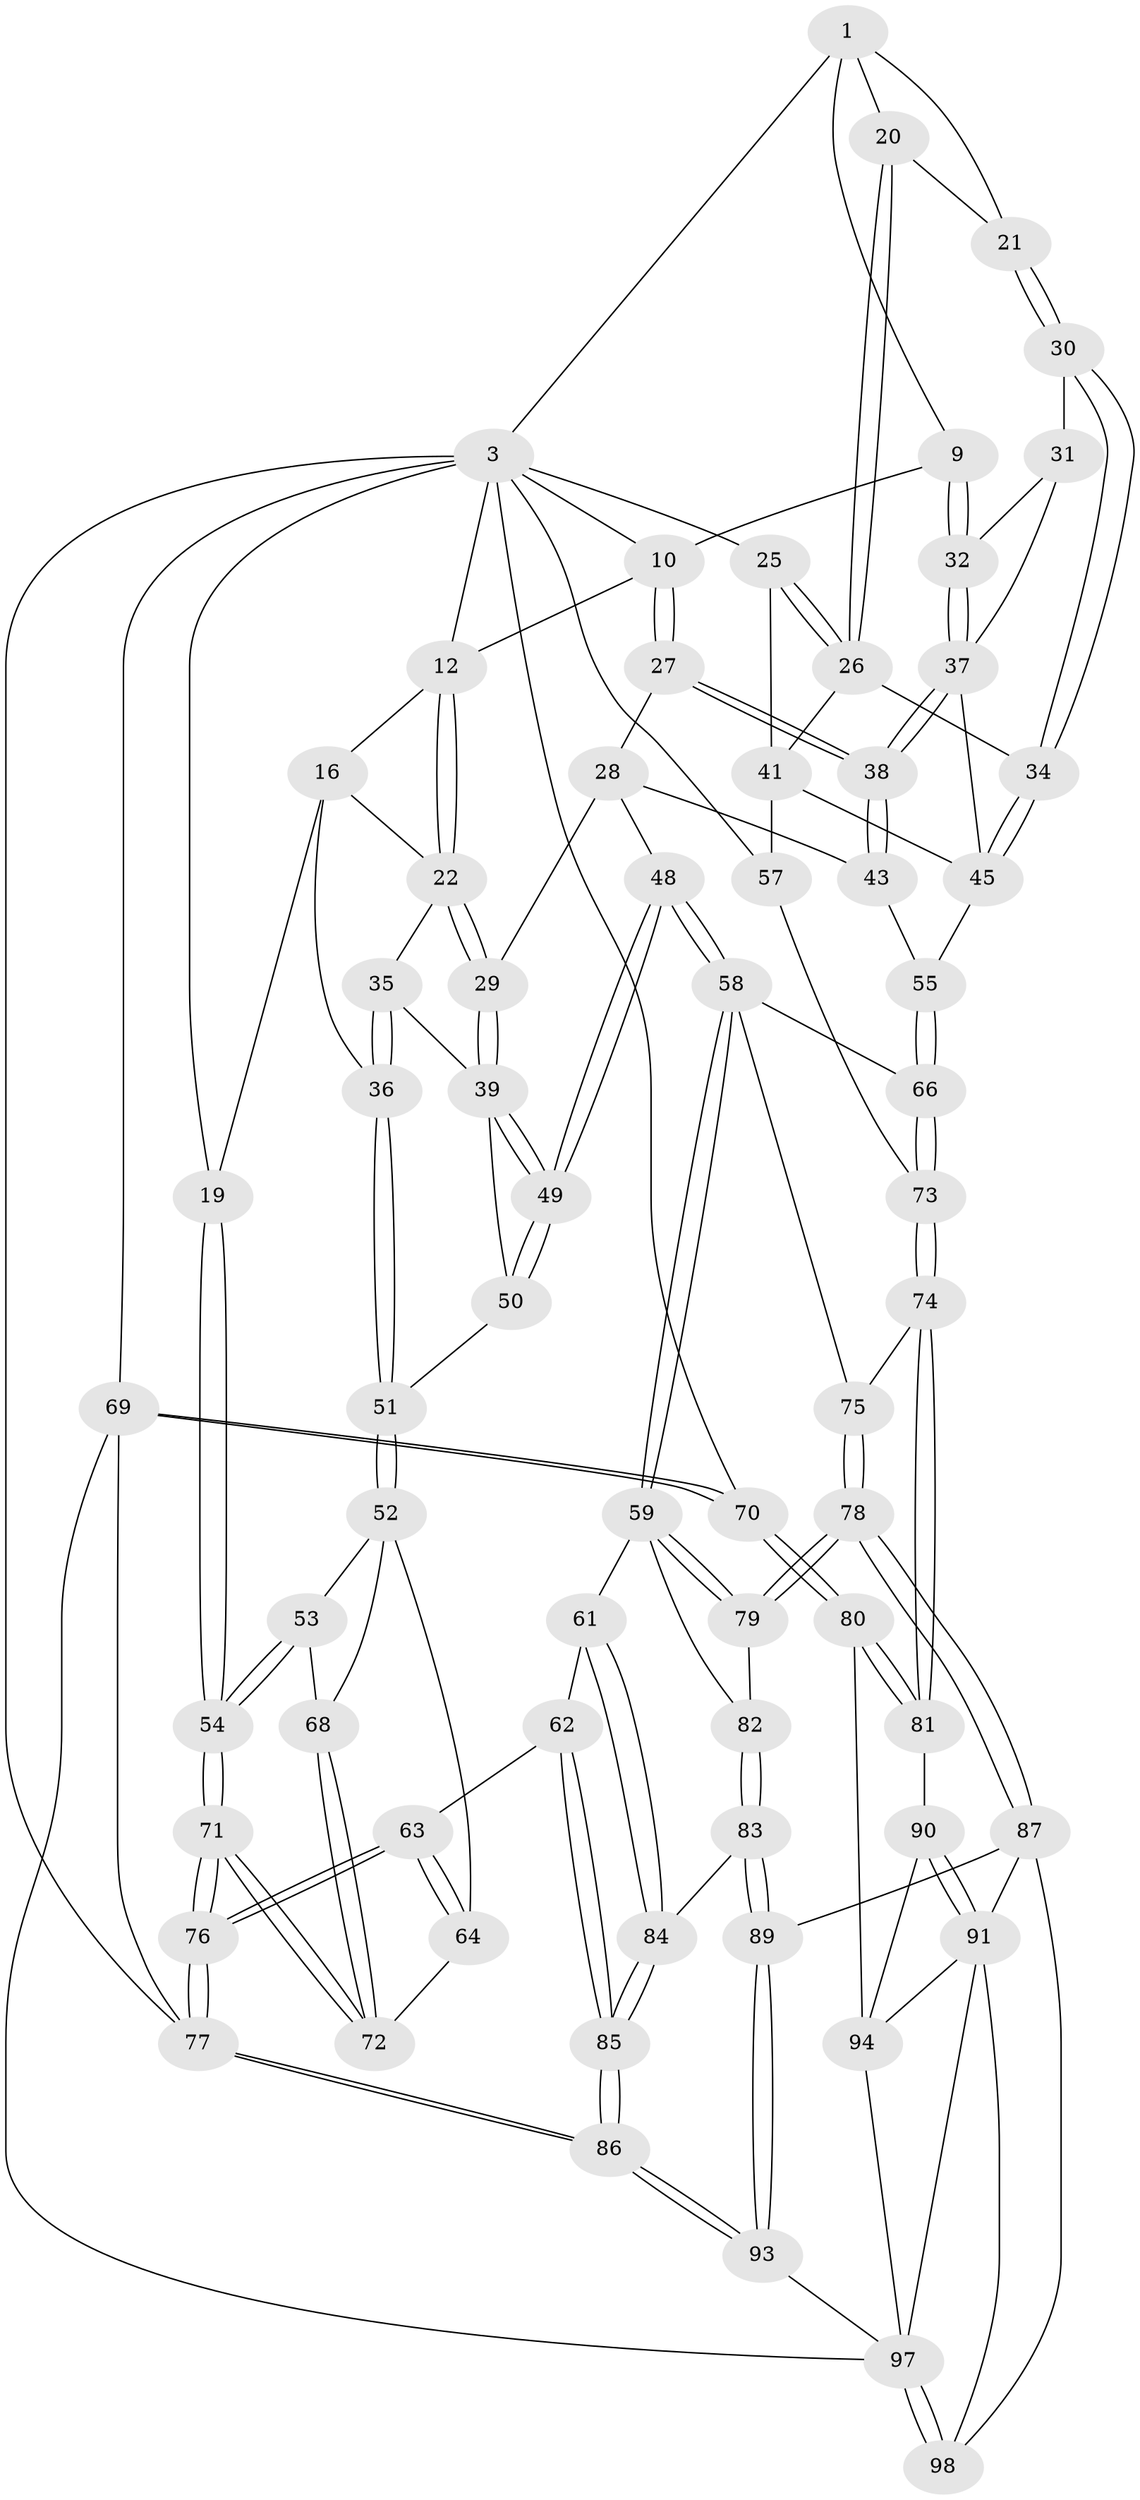 // original degree distribution, {3: 0.03, 4: 0.23, 5: 0.51, 6: 0.23}
// Generated by graph-tools (version 1.1) at 2025/21/03/04/25 18:21:05]
// undirected, 70 vertices, 172 edges
graph export_dot {
graph [start="1"]
  node [color=gray90,style=filled];
  1 [pos="+0.7519519389933581+0",super="+2+8"];
  3 [pos="+1+0",super="+24+4"];
  9 [pos="+0.6351532219958451+0.12253637772280679"];
  10 [pos="+0.5857118095322739+0.13588854574759",super="+11"];
  12 [pos="+0.32842082045057186+0.06392919200552291",super="+13"];
  16 [pos="+0.06954424451778557+0.142194297683738",super="+17+18"];
  19 [pos="+0+0.30666073095574375"];
  20 [pos="+0.8493053389318296+0.13288782494481904"];
  21 [pos="+0.7613979574160366+0.1437660450158633"];
  22 [pos="+0.3324714660698671+0.12036955570694656",super="+23"];
  25 [pos="+0.964846120594698+0.20494050720464674"];
  26 [pos="+0.8905678469509293+0.18768859102814525",super="+33"];
  27 [pos="+0.5296935109336751+0.21285074203961385"];
  28 [pos="+0.40493788998228364+0.20559505600104433",super="+44"];
  29 [pos="+0.34735678559154537+0.1947236440544488"];
  30 [pos="+0.7726958874895298+0.2503606564655639"];
  31 [pos="+0.7524848630970337+0.25473745118433766"];
  32 [pos="+0.6761736080914434+0.24275474216818865"];
  34 [pos="+0.7830320479895733+0.25906442270019214"];
  35 [pos="+0.12373099590096265+0.2599510910806961"];
  36 [pos="+0.11846982116299665+0.26542641995274985"];
  37 [pos="+0.6202103406014887+0.3506719203767813",super="+42"];
  38 [pos="+0.5738676604132144+0.369083556232271"];
  39 [pos="+0.3447538229076855+0.19963646893113482",super="+40"];
  41 [pos="+0.9190244535334626+0.3672614588628221",super="+46"];
  43 [pos="+0.5428077534317131+0.42519603105231996"];
  45 [pos="+0.8179562257406814+0.3948475212841719",super="+47"];
  48 [pos="+0.44846518898191695+0.49907158649031197"];
  49 [pos="+0.368276621858355+0.4250478376185054"];
  50 [pos="+0.21351355341108055+0.40503256937751686"];
  51 [pos="+0.20103190361921336+0.40619694106085585"];
  52 [pos="+0.1434331668809713+0.480440408287969",super="+65"];
  53 [pos="+0.10059340637403523+0.47541601746490436"];
  54 [pos="+0+0.42667202556947914"];
  55 [pos="+0.6512395372770803+0.4774744034110072"];
  57 [pos="+0.9518080746429736+0.5293114050492441"];
  58 [pos="+0.43886749934354236+0.5802523176789539",super="+67"];
  59 [pos="+0.43505620104256565+0.588663183231993",super="+60"];
  61 [pos="+0.34120056648362+0.6436192990059016"];
  62 [pos="+0.26120443440299046+0.6698710223293327"];
  63 [pos="+0.25125919266160457+0.6668536433674739"];
  64 [pos="+0.19816889481387076+0.593954688084503"];
  66 [pos="+0.6916018595262545+0.5961695905822761"];
  68 [pos="+0.05158530677672726+0.6033672233290044"];
  69 [pos="+1+1"];
  70 [pos="+1+0.9339051892814049"];
  71 [pos="+0+0.7759778746544991"];
  72 [pos="+0.01390856777698791+0.6287450707652023"];
  73 [pos="+0.8558595730509599+0.6210979052130519"];
  74 [pos="+0.8048197792603099+0.7407207762082679"];
  75 [pos="+0.6557292304271072+0.7127239245779302"];
  76 [pos="+0+0.837816203819764"];
  77 [pos="+0+1"];
  78 [pos="+0.5437129606712415+0.7653039053056733"];
  79 [pos="+0.5373304125476981+0.7591915321599135"];
  80 [pos="+0.99865124290087+0.8829479002598623"];
  81 [pos="+0.8045704350925725+0.7481769069690689"];
  82 [pos="+0.4268759507443957+0.8239416307468692"];
  83 [pos="+0.3964689673956126+0.8512224256022906"];
  84 [pos="+0.3903518089208999+0.8461992675412326"];
  85 [pos="+0.25504843984310754+0.8312059143078055"];
  86 [pos="+0.08935443253694221+1"];
  87 [pos="+0.587707766156818+0.8836600734296228",super="+88"];
  89 [pos="+0.4623111986962945+1"];
  90 [pos="+0.7693465632073958+0.8227983956792796"];
  91 [pos="+0.7177709622290093+0.8554819302292938",super="+96+92"];
  93 [pos="+0.4472670921915824+1"];
  94 [pos="+0.854203841606688+0.9349696417130967",super="+95"];
  97 [pos="+0.7642306280285536+1",super="+99"];
  98 [pos="+0.723349380487476+0.9887891643934534"];
  1 -- 3;
  1 -- 20;
  1 -- 21;
  1 -- 9;
  3 -- 69;
  3 -- 25;
  3 -- 70;
  3 -- 57;
  3 -- 19;
  3 -- 10;
  3 -- 12 [weight=2];
  3 -- 77;
  9 -- 10;
  9 -- 32;
  9 -- 32;
  10 -- 27;
  10 -- 27;
  10 -- 12;
  12 -- 22;
  12 -- 22;
  12 -- 16;
  16 -- 19;
  16 -- 36;
  16 -- 22;
  19 -- 54;
  19 -- 54;
  20 -- 21;
  20 -- 26;
  20 -- 26;
  21 -- 30;
  21 -- 30;
  22 -- 29;
  22 -- 29;
  22 -- 35;
  25 -- 26;
  25 -- 26;
  25 -- 41;
  26 -- 41;
  26 -- 34;
  27 -- 28;
  27 -- 38;
  27 -- 38;
  28 -- 29;
  28 -- 48;
  28 -- 43;
  29 -- 39;
  29 -- 39;
  30 -- 31;
  30 -- 34;
  30 -- 34;
  31 -- 32;
  31 -- 37;
  32 -- 37;
  32 -- 37;
  34 -- 45;
  34 -- 45;
  35 -- 36;
  35 -- 36;
  35 -- 39;
  36 -- 51;
  36 -- 51;
  37 -- 38;
  37 -- 38;
  37 -- 45;
  38 -- 43;
  38 -- 43;
  39 -- 49;
  39 -- 49;
  39 -- 50;
  41 -- 45;
  41 -- 57;
  43 -- 55;
  45 -- 55;
  48 -- 49;
  48 -- 49;
  48 -- 58;
  48 -- 58;
  49 -- 50;
  49 -- 50;
  50 -- 51;
  51 -- 52;
  51 -- 52;
  52 -- 53;
  52 -- 64;
  52 -- 68;
  53 -- 54;
  53 -- 54;
  53 -- 68;
  54 -- 71;
  54 -- 71;
  55 -- 66;
  55 -- 66;
  57 -- 73;
  58 -- 59;
  58 -- 59;
  58 -- 75;
  58 -- 66;
  59 -- 79;
  59 -- 79;
  59 -- 82;
  59 -- 61;
  61 -- 62;
  61 -- 84;
  61 -- 84;
  62 -- 63;
  62 -- 85;
  62 -- 85;
  63 -- 64;
  63 -- 64;
  63 -- 76;
  63 -- 76;
  64 -- 72;
  66 -- 73;
  66 -- 73;
  68 -- 72;
  68 -- 72;
  69 -- 70;
  69 -- 70;
  69 -- 77;
  69 -- 97;
  70 -- 80;
  70 -- 80;
  71 -- 72;
  71 -- 72;
  71 -- 76;
  71 -- 76;
  73 -- 74;
  73 -- 74;
  74 -- 75;
  74 -- 81;
  74 -- 81;
  75 -- 78;
  75 -- 78;
  76 -- 77;
  76 -- 77;
  77 -- 86;
  77 -- 86;
  78 -- 79;
  78 -- 79;
  78 -- 87;
  78 -- 87;
  79 -- 82;
  80 -- 81;
  80 -- 81;
  80 -- 94;
  81 -- 90;
  82 -- 83;
  82 -- 83;
  83 -- 84;
  83 -- 89;
  83 -- 89;
  84 -- 85;
  84 -- 85;
  85 -- 86;
  85 -- 86;
  86 -- 93;
  86 -- 93;
  87 -- 89;
  87 -- 98;
  87 -- 91;
  89 -- 93;
  89 -- 93;
  90 -- 91;
  90 -- 91;
  90 -- 94;
  91 -- 97;
  91 -- 94;
  91 -- 98;
  93 -- 97;
  94 -- 97;
  97 -- 98;
  97 -- 98;
}
